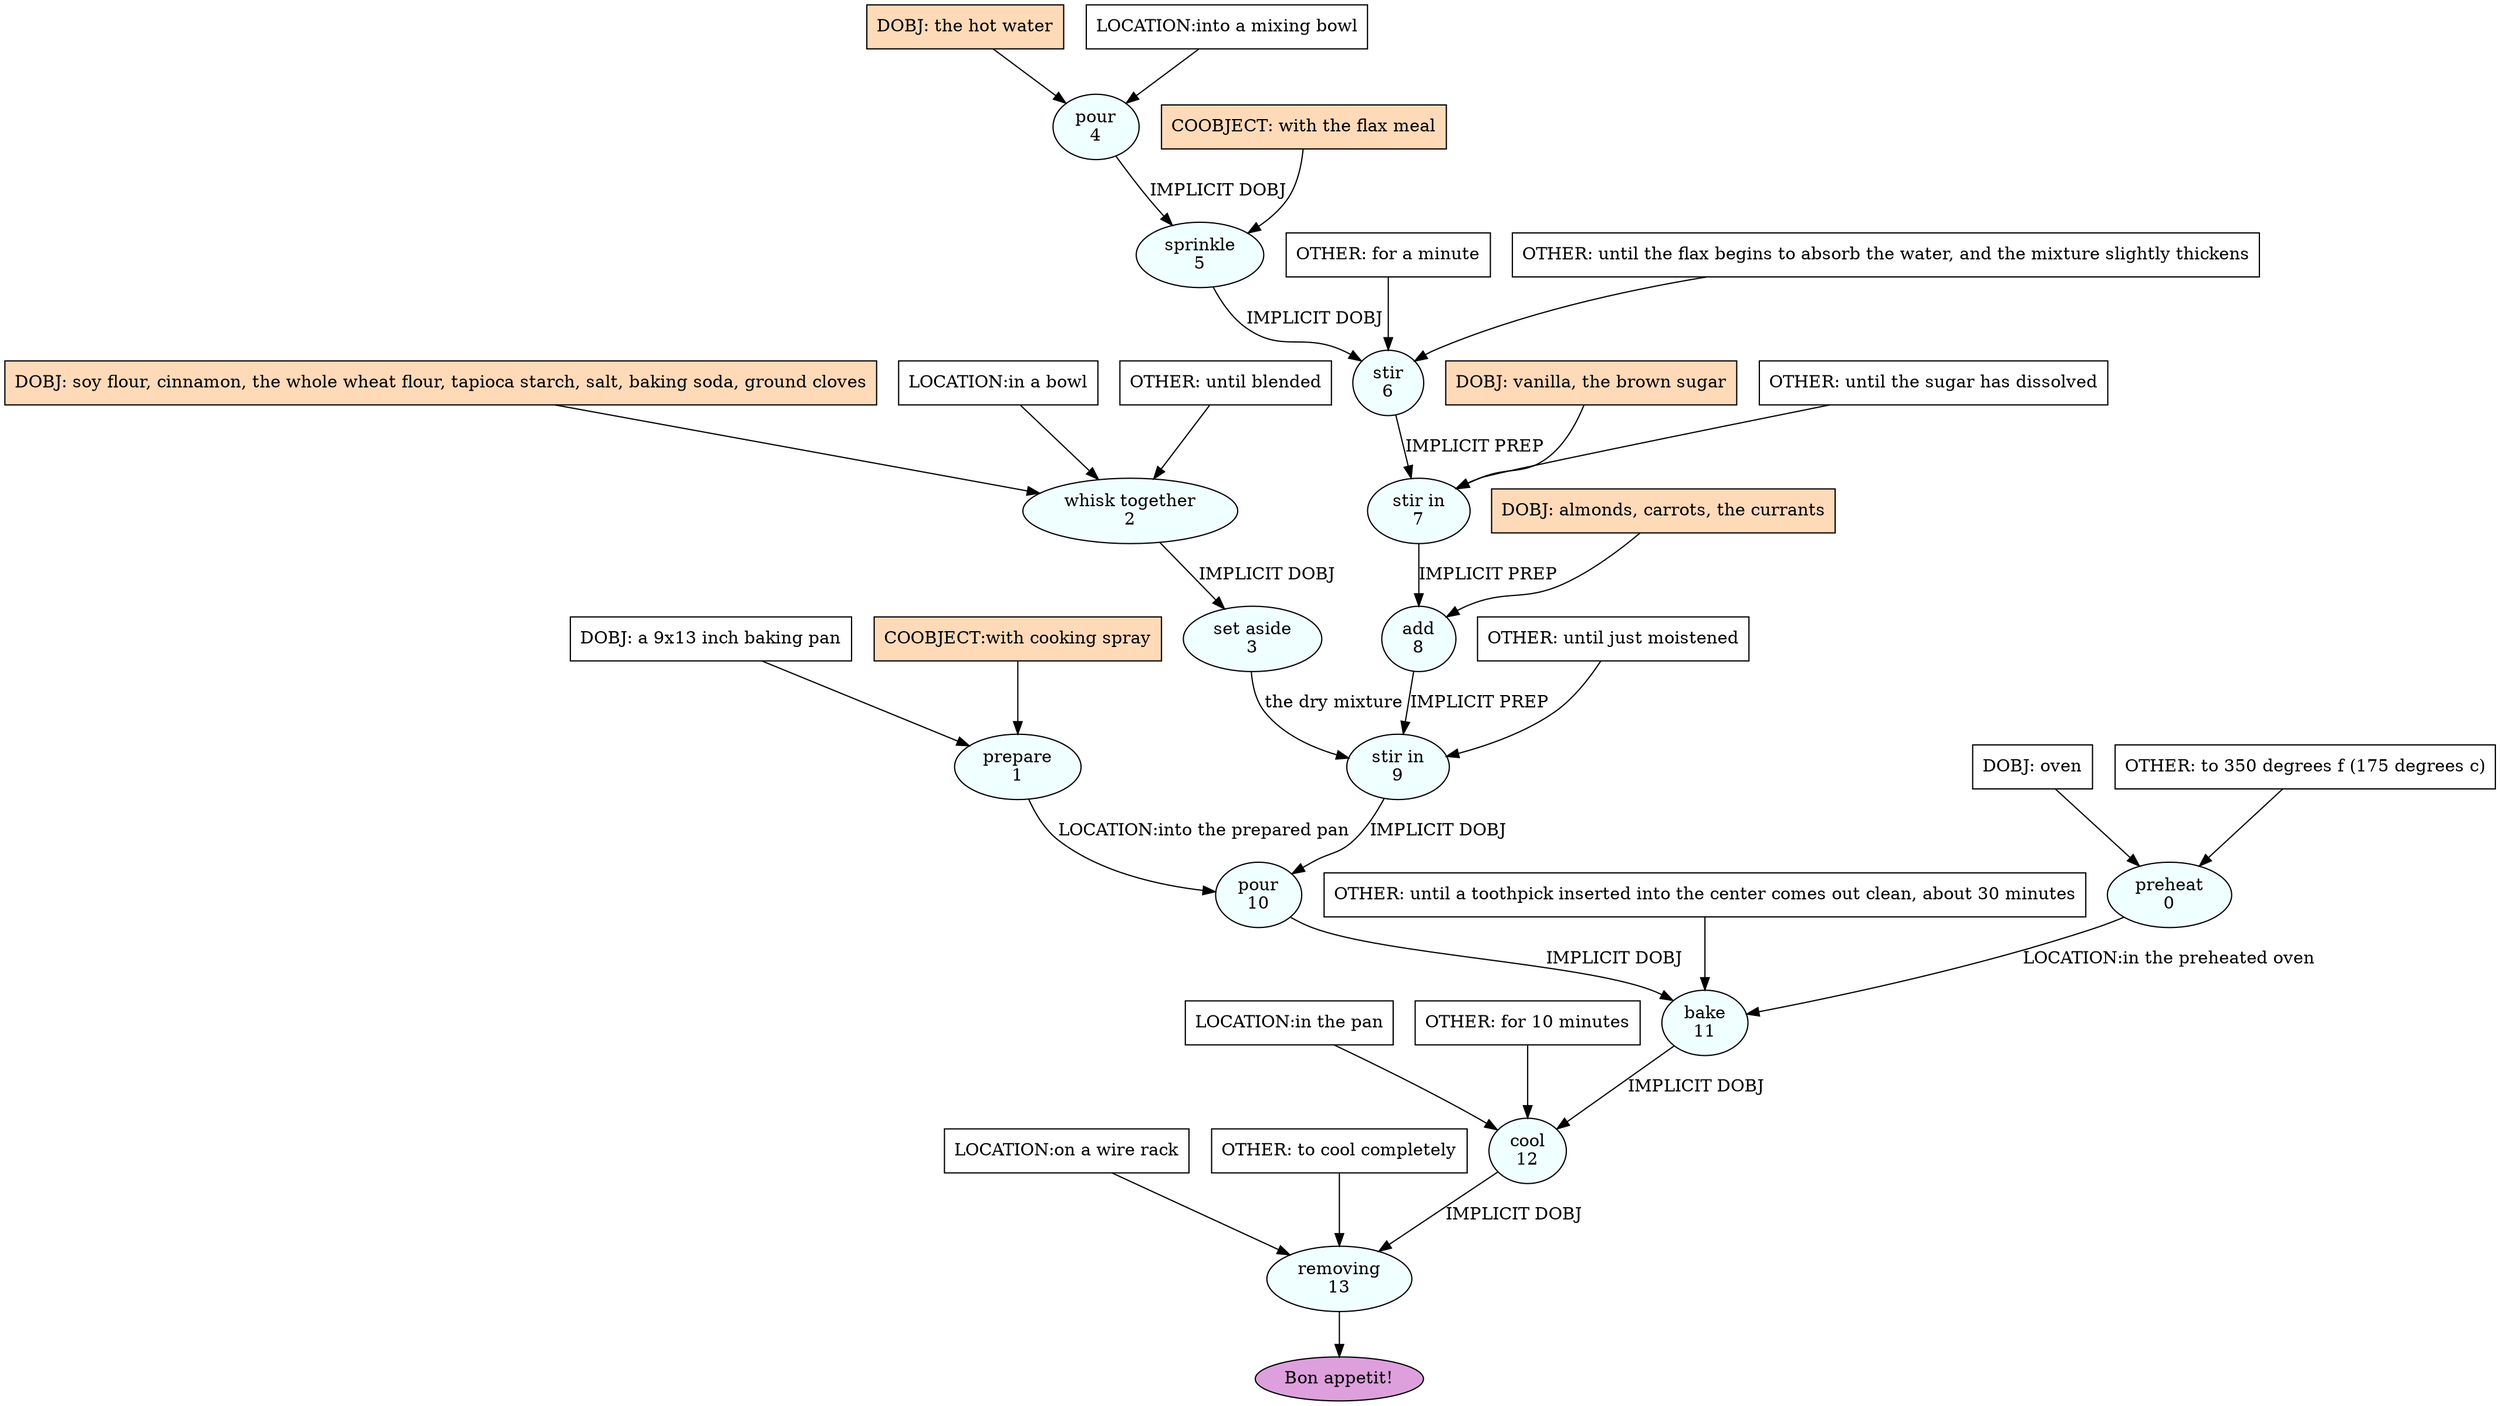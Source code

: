 digraph recipe {
E0[label="preheat
0", shape=oval, style=filled, fillcolor=azure]
E1[label="prepare
1", shape=oval, style=filled, fillcolor=azure]
E2[label="whisk together
2", shape=oval, style=filled, fillcolor=azure]
E3[label="set aside
3", shape=oval, style=filled, fillcolor=azure]
E4[label="pour
4", shape=oval, style=filled, fillcolor=azure]
E5[label="sprinkle
5", shape=oval, style=filled, fillcolor=azure]
E6[label="stir
6", shape=oval, style=filled, fillcolor=azure]
E7[label="stir in
7", shape=oval, style=filled, fillcolor=azure]
E8[label="add
8", shape=oval, style=filled, fillcolor=azure]
E9[label="stir in
9", shape=oval, style=filled, fillcolor=azure]
E10[label="pour
10", shape=oval, style=filled, fillcolor=azure]
E11[label="bake
11", shape=oval, style=filled, fillcolor=azure]
E12[label="cool
12", shape=oval, style=filled, fillcolor=azure]
E13[label="removing
13", shape=oval, style=filled, fillcolor=azure]
D0[label="DOBJ: oven", shape=box, style=filled, fillcolor=white]
D0 -> E0
O0_0[label="OTHER: to 350 degrees f (175 degrees c)", shape=box, style=filled, fillcolor=white]
O0_0 -> E0
D1[label="DOBJ: a 9x13 inch baking pan", shape=box, style=filled, fillcolor=white]
D1 -> E1
P1_0[label="COOBJECT:with cooking spray", shape=box, style=filled, fillcolor=peachpuff]
P1_0 -> E1
D4[label="DOBJ: the hot water", shape=box, style=filled, fillcolor=peachpuff]
D4 -> E4
P4_0[label="LOCATION:into a mixing bowl", shape=box, style=filled, fillcolor=white]
P4_0 -> E4
D2[label="DOBJ: soy flour, cinnamon, the whole wheat flour, tapioca starch, salt, baking soda, ground cloves", shape=box, style=filled, fillcolor=peachpuff]
D2 -> E2
P2_0[label="LOCATION:in a bowl", shape=box, style=filled, fillcolor=white]
P2_0 -> E2
O2_0[label="OTHER: until blended", shape=box, style=filled, fillcolor=white]
O2_0 -> E2
E2 -> E3 [label="IMPLICIT DOBJ"]
E4 -> E5 [label="IMPLICIT DOBJ"]
P5_0_ing[label="COOBJECT: with the flax meal", shape=box, style=filled, fillcolor=peachpuff]
P5_0_ing -> E5
E5 -> E6 [label="IMPLICIT DOBJ"]
O6_0_0[label="OTHER: for a minute", shape=box, style=filled, fillcolor=white]
O6_0_0 -> E6
O6_1_0[label="OTHER: until the flax begins to absorb the water, and the mixture slightly thickens", shape=box, style=filled, fillcolor=white]
O6_1_0 -> E6
D7_ing[label="DOBJ: vanilla, the brown sugar", shape=box, style=filled, fillcolor=peachpuff]
D7_ing -> E7
E6 -> E7 [label="IMPLICIT PREP"]
O7_0_0[label="OTHER: until the sugar has dissolved", shape=box, style=filled, fillcolor=white]
O7_0_0 -> E7
D8_ing[label="DOBJ: almonds, carrots, the currants", shape=box, style=filled, fillcolor=peachpuff]
D8_ing -> E8
E7 -> E8 [label="IMPLICIT PREP"]
E3 -> E9 [label="the dry mixture"]
E8 -> E9 [label="IMPLICIT PREP"]
O9_0_0[label="OTHER: until just moistened", shape=box, style=filled, fillcolor=white]
O9_0_0 -> E9
E9 -> E10 [label="IMPLICIT DOBJ"]
E1 -> E10 [label="LOCATION:into the prepared pan"]
E10 -> E11 [label="IMPLICIT DOBJ"]
E0 -> E11 [label="LOCATION:in the preheated oven"]
O11_0_0[label="OTHER: until a toothpick inserted into the center comes out clean, about 30 minutes", shape=box, style=filled, fillcolor=white]
O11_0_0 -> E11
E11 -> E12 [label="IMPLICIT DOBJ"]
P12_0_0[label="LOCATION:in the pan", shape=box, style=filled, fillcolor=white]
P12_0_0 -> E12
O12_0_0[label="OTHER: for 10 minutes", shape=box, style=filled, fillcolor=white]
O12_0_0 -> E12
E12 -> E13 [label="IMPLICIT DOBJ"]
P13_0_0[label="LOCATION:on a wire rack", shape=box, style=filled, fillcolor=white]
P13_0_0 -> E13
O13_0_0[label="OTHER: to cool completely", shape=box, style=filled, fillcolor=white]
O13_0_0 -> E13
EOR[label="Bon appetit!", shape=oval, style=filled, fillcolor=plum]
E13 -> EOR
}
